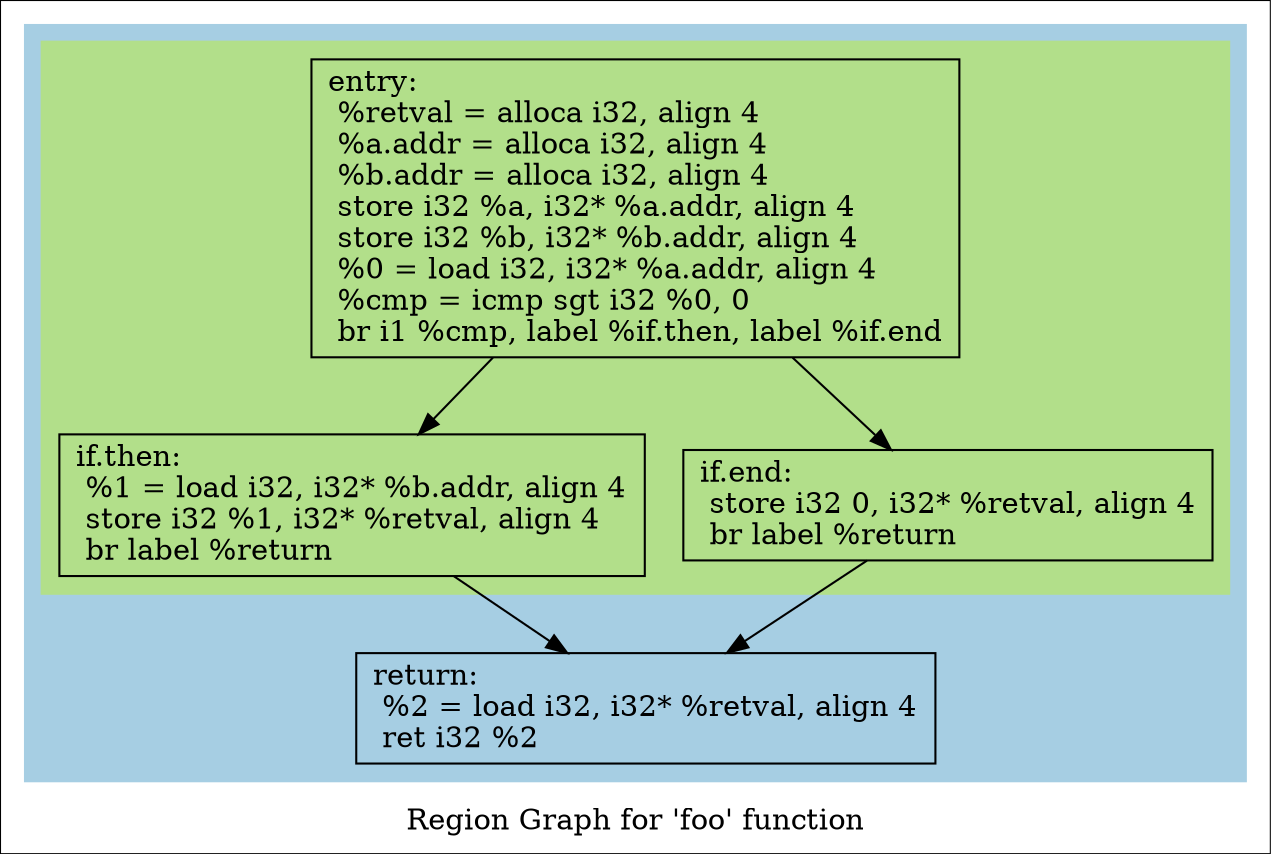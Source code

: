 digraph "Region Graph for 'foo' function" {
	label="Region Graph for 'foo' function";

	Node0x7f87dd4107e0 [shape=record,label="{entry:\l  %retval = alloca i32, align 4\l  %a.addr = alloca i32, align 4\l  %b.addr = alloca i32, align 4\l  store i32 %a, i32* %a.addr, align 4\l  store i32 %b, i32* %b.addr, align 4\l  %0 = load i32, i32* %a.addr, align 4\l  %cmp = icmp sgt i32 %0, 0\l  br i1 %cmp, label %if.then, label %if.end\l}"];
	Node0x7f87dd4107e0 -> Node0x7f87dd40f960;
	Node0x7f87dd4107e0 -> Node0x7f87dd416b50;
	Node0x7f87dd40f960 [shape=record,label="{if.then:                                          \l  %1 = load i32, i32* %b.addr, align 4\l  store i32 %1, i32* %retval, align 4\l  br label %return\l}"];
	Node0x7f87dd40f960 -> Node0x7f87dd416aa0;
	Node0x7f87dd416aa0 [shape=record,label="{return:                                           \l  %2 = load i32, i32* %retval, align 4\l  ret i32 %2\l}"];
	Node0x7f87dd416b50 [shape=record,label="{if.end:                                           \l  store i32 0, i32* %retval, align 4\l  br label %return\l}"];
	Node0x7f87dd416b50 -> Node0x7f87dd416aa0;
	colorscheme = "paired12"
        subgraph cluster_0x7f87dd50b290 {
          label = "";
          style = filled;
          color = 1
          subgraph cluster_0x7f87dd50b350 {
            label = "";
            style = filled;
            color = 3
            Node0x7f87dd4107e0;
            Node0x7f87dd40f960;
            Node0x7f87dd416b50;
          }
          Node0x7f87dd416aa0;
        }
}
